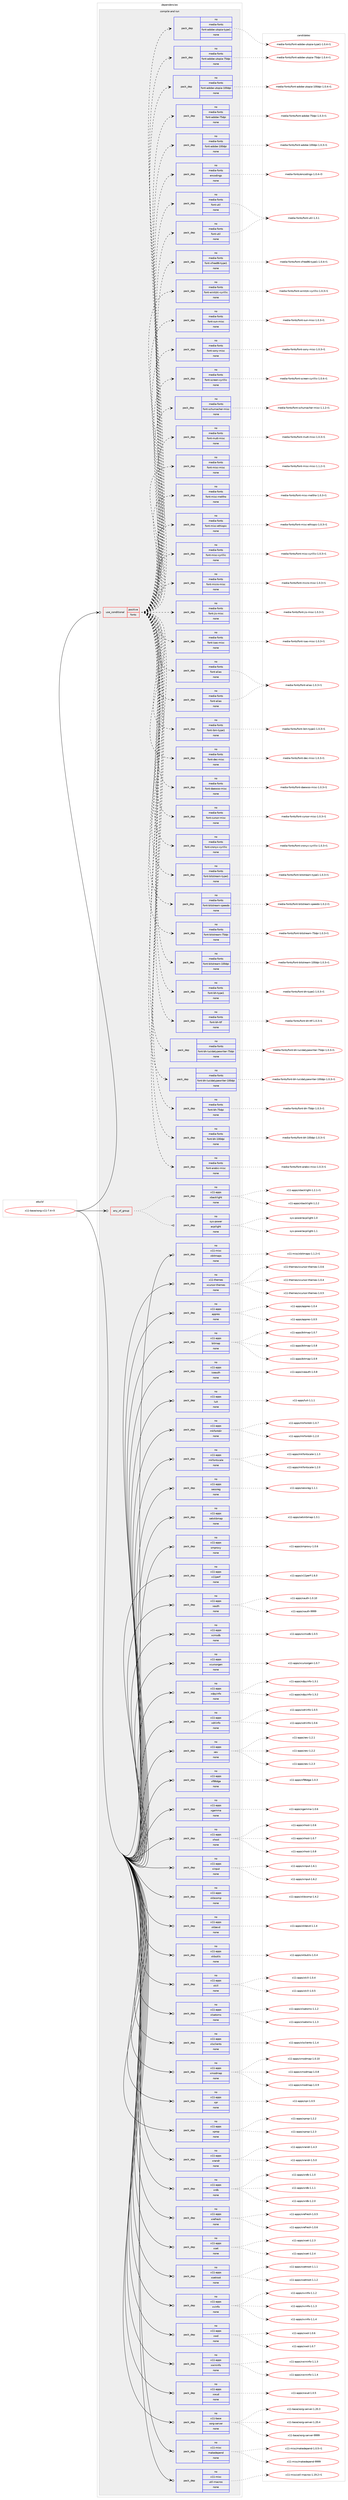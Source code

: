 digraph prolog {

# *************
# Graph options
# *************

newrank=true;
concentrate=true;
compound=true;
graph [rankdir=LR,fontname=Helvetica,fontsize=10,ranksep=1.5];#, ranksep=2.5, nodesep=0.2];
edge  [arrowhead=vee];
node  [fontname=Helvetica,fontsize=10];

# **********
# The ebuild
# **********

subgraph cluster_leftcol {
color=gray;
rank=same;
label=<<i>ebuild</i>>;
id [label="x11-base/xorg-x11-7.4-r3", color=red, width=4, href="../x11-base/xorg-x11-7.4-r3.svg"];
}

# ****************
# The dependencies
# ****************

subgraph cluster_midcol {
color=gray;
label=<<i>dependencies</i>>;
subgraph cluster_compile {
fillcolor="#eeeeee";
style=filled;
label=<<i>compile</i>>;
}
subgraph cluster_compileandrun {
fillcolor="#eeeeee";
style=filled;
label=<<i>compile and run</i>>;
subgraph any28449 {
dependency1756367 [label=<<TABLE BORDER="0" CELLBORDER="1" CELLSPACING="0" CELLPADDING="4"><TR><TD CELLPADDING="10">any_of_group</TD></TR></TABLE>>, shape=none, color=red];subgraph pack1261339 {
dependency1756368 [label=<<TABLE BORDER="0" CELLBORDER="1" CELLSPACING="0" CELLPADDING="4" WIDTH="220"><TR><TD ROWSPAN="6" CELLPADDING="30">pack_dep</TD></TR><TR><TD WIDTH="110">no</TD></TR><TR><TD>x11-apps</TD></TR><TR><TD>xbacklight</TD></TR><TR><TD>none</TD></TR><TR><TD></TD></TR></TABLE>>, shape=none, color=blue];
}
dependency1756367:e -> dependency1756368:w [weight=20,style="dotted",arrowhead="oinv"];
subgraph pack1261340 {
dependency1756369 [label=<<TABLE BORDER="0" CELLBORDER="1" CELLSPACING="0" CELLPADDING="4" WIDTH="220"><TR><TD ROWSPAN="6" CELLPADDING="30">pack_dep</TD></TR><TR><TD WIDTH="110">no</TD></TR><TR><TD>sys-power</TD></TR><TR><TD>acpilight</TD></TR><TR><TD>none</TD></TR><TR><TD></TD></TR></TABLE>>, shape=none, color=blue];
}
dependency1756367:e -> dependency1756369:w [weight=20,style="dotted",arrowhead="oinv"];
}
id:e -> dependency1756367:w [weight=20,style="solid",arrowhead="odotvee"];
subgraph cond465576 {
dependency1756370 [label=<<TABLE BORDER="0" CELLBORDER="1" CELLSPACING="0" CELLPADDING="4"><TR><TD ROWSPAN="3" CELLPADDING="10">use_conditional</TD></TR><TR><TD>positive</TD></TR><TR><TD>fonts</TD></TR></TABLE>>, shape=none, color=red];
subgraph pack1261341 {
dependency1756371 [label=<<TABLE BORDER="0" CELLBORDER="1" CELLSPACING="0" CELLPADDING="4" WIDTH="220"><TR><TD ROWSPAN="6" CELLPADDING="30">pack_dep</TD></TR><TR><TD WIDTH="110">no</TD></TR><TR><TD>media-fonts</TD></TR><TR><TD>font-adobe-100dpi</TD></TR><TR><TD>none</TD></TR><TR><TD></TD></TR></TABLE>>, shape=none, color=blue];
}
dependency1756370:e -> dependency1756371:w [weight=20,style="dashed",arrowhead="vee"];
subgraph pack1261342 {
dependency1756372 [label=<<TABLE BORDER="0" CELLBORDER="1" CELLSPACING="0" CELLPADDING="4" WIDTH="220"><TR><TD ROWSPAN="6" CELLPADDING="30">pack_dep</TD></TR><TR><TD WIDTH="110">no</TD></TR><TR><TD>media-fonts</TD></TR><TR><TD>font-adobe-75dpi</TD></TR><TR><TD>none</TD></TR><TR><TD></TD></TR></TABLE>>, shape=none, color=blue];
}
dependency1756370:e -> dependency1756372:w [weight=20,style="dashed",arrowhead="vee"];
subgraph pack1261343 {
dependency1756373 [label=<<TABLE BORDER="0" CELLBORDER="1" CELLSPACING="0" CELLPADDING="4" WIDTH="220"><TR><TD ROWSPAN="6" CELLPADDING="30">pack_dep</TD></TR><TR><TD WIDTH="110">no</TD></TR><TR><TD>media-fonts</TD></TR><TR><TD>font-adobe-utopia-100dpi</TD></TR><TR><TD>none</TD></TR><TR><TD></TD></TR></TABLE>>, shape=none, color=blue];
}
dependency1756370:e -> dependency1756373:w [weight=20,style="dashed",arrowhead="vee"];
subgraph pack1261344 {
dependency1756374 [label=<<TABLE BORDER="0" CELLBORDER="1" CELLSPACING="0" CELLPADDING="4" WIDTH="220"><TR><TD ROWSPAN="6" CELLPADDING="30">pack_dep</TD></TR><TR><TD WIDTH="110">no</TD></TR><TR><TD>media-fonts</TD></TR><TR><TD>font-adobe-utopia-75dpi</TD></TR><TR><TD>none</TD></TR><TR><TD></TD></TR></TABLE>>, shape=none, color=blue];
}
dependency1756370:e -> dependency1756374:w [weight=20,style="dashed",arrowhead="vee"];
subgraph pack1261345 {
dependency1756375 [label=<<TABLE BORDER="0" CELLBORDER="1" CELLSPACING="0" CELLPADDING="4" WIDTH="220"><TR><TD ROWSPAN="6" CELLPADDING="30">pack_dep</TD></TR><TR><TD WIDTH="110">no</TD></TR><TR><TD>media-fonts</TD></TR><TR><TD>font-adobe-utopia-type1</TD></TR><TR><TD>none</TD></TR><TR><TD></TD></TR></TABLE>>, shape=none, color=blue];
}
dependency1756370:e -> dependency1756375:w [weight=20,style="dashed",arrowhead="vee"];
subgraph pack1261346 {
dependency1756376 [label=<<TABLE BORDER="0" CELLBORDER="1" CELLSPACING="0" CELLPADDING="4" WIDTH="220"><TR><TD ROWSPAN="6" CELLPADDING="30">pack_dep</TD></TR><TR><TD WIDTH="110">no</TD></TR><TR><TD>media-fonts</TD></TR><TR><TD>font-alias</TD></TR><TR><TD>none</TD></TR><TR><TD></TD></TR></TABLE>>, shape=none, color=blue];
}
dependency1756370:e -> dependency1756376:w [weight=20,style="dashed",arrowhead="vee"];
subgraph pack1261347 {
dependency1756377 [label=<<TABLE BORDER="0" CELLBORDER="1" CELLSPACING="0" CELLPADDING="4" WIDTH="220"><TR><TD ROWSPAN="6" CELLPADDING="30">pack_dep</TD></TR><TR><TD WIDTH="110">no</TD></TR><TR><TD>media-fonts</TD></TR><TR><TD>font-arabic-misc</TD></TR><TR><TD>none</TD></TR><TR><TD></TD></TR></TABLE>>, shape=none, color=blue];
}
dependency1756370:e -> dependency1756377:w [weight=20,style="dashed",arrowhead="vee"];
subgraph pack1261348 {
dependency1756378 [label=<<TABLE BORDER="0" CELLBORDER="1" CELLSPACING="0" CELLPADDING="4" WIDTH="220"><TR><TD ROWSPAN="6" CELLPADDING="30">pack_dep</TD></TR><TR><TD WIDTH="110">no</TD></TR><TR><TD>media-fonts</TD></TR><TR><TD>font-bh-100dpi</TD></TR><TR><TD>none</TD></TR><TR><TD></TD></TR></TABLE>>, shape=none, color=blue];
}
dependency1756370:e -> dependency1756378:w [weight=20,style="dashed",arrowhead="vee"];
subgraph pack1261349 {
dependency1756379 [label=<<TABLE BORDER="0" CELLBORDER="1" CELLSPACING="0" CELLPADDING="4" WIDTH="220"><TR><TD ROWSPAN="6" CELLPADDING="30">pack_dep</TD></TR><TR><TD WIDTH="110">no</TD></TR><TR><TD>media-fonts</TD></TR><TR><TD>font-bh-75dpi</TD></TR><TR><TD>none</TD></TR><TR><TD></TD></TR></TABLE>>, shape=none, color=blue];
}
dependency1756370:e -> dependency1756379:w [weight=20,style="dashed",arrowhead="vee"];
subgraph pack1261350 {
dependency1756380 [label=<<TABLE BORDER="0" CELLBORDER="1" CELLSPACING="0" CELLPADDING="4" WIDTH="220"><TR><TD ROWSPAN="6" CELLPADDING="30">pack_dep</TD></TR><TR><TD WIDTH="110">no</TD></TR><TR><TD>media-fonts</TD></TR><TR><TD>font-bh-lucidatypewriter-100dpi</TD></TR><TR><TD>none</TD></TR><TR><TD></TD></TR></TABLE>>, shape=none, color=blue];
}
dependency1756370:e -> dependency1756380:w [weight=20,style="dashed",arrowhead="vee"];
subgraph pack1261351 {
dependency1756381 [label=<<TABLE BORDER="0" CELLBORDER="1" CELLSPACING="0" CELLPADDING="4" WIDTH="220"><TR><TD ROWSPAN="6" CELLPADDING="30">pack_dep</TD></TR><TR><TD WIDTH="110">no</TD></TR><TR><TD>media-fonts</TD></TR><TR><TD>font-bh-lucidatypewriter-75dpi</TD></TR><TR><TD>none</TD></TR><TR><TD></TD></TR></TABLE>>, shape=none, color=blue];
}
dependency1756370:e -> dependency1756381:w [weight=20,style="dashed",arrowhead="vee"];
subgraph pack1261352 {
dependency1756382 [label=<<TABLE BORDER="0" CELLBORDER="1" CELLSPACING="0" CELLPADDING="4" WIDTH="220"><TR><TD ROWSPAN="6" CELLPADDING="30">pack_dep</TD></TR><TR><TD WIDTH="110">no</TD></TR><TR><TD>media-fonts</TD></TR><TR><TD>font-bh-ttf</TD></TR><TR><TD>none</TD></TR><TR><TD></TD></TR></TABLE>>, shape=none, color=blue];
}
dependency1756370:e -> dependency1756382:w [weight=20,style="dashed",arrowhead="vee"];
subgraph pack1261353 {
dependency1756383 [label=<<TABLE BORDER="0" CELLBORDER="1" CELLSPACING="0" CELLPADDING="4" WIDTH="220"><TR><TD ROWSPAN="6" CELLPADDING="30">pack_dep</TD></TR><TR><TD WIDTH="110">no</TD></TR><TR><TD>media-fonts</TD></TR><TR><TD>font-bh-type1</TD></TR><TR><TD>none</TD></TR><TR><TD></TD></TR></TABLE>>, shape=none, color=blue];
}
dependency1756370:e -> dependency1756383:w [weight=20,style="dashed",arrowhead="vee"];
subgraph pack1261354 {
dependency1756384 [label=<<TABLE BORDER="0" CELLBORDER="1" CELLSPACING="0" CELLPADDING="4" WIDTH="220"><TR><TD ROWSPAN="6" CELLPADDING="30">pack_dep</TD></TR><TR><TD WIDTH="110">no</TD></TR><TR><TD>media-fonts</TD></TR><TR><TD>font-bitstream-100dpi</TD></TR><TR><TD>none</TD></TR><TR><TD></TD></TR></TABLE>>, shape=none, color=blue];
}
dependency1756370:e -> dependency1756384:w [weight=20,style="dashed",arrowhead="vee"];
subgraph pack1261355 {
dependency1756385 [label=<<TABLE BORDER="0" CELLBORDER="1" CELLSPACING="0" CELLPADDING="4" WIDTH="220"><TR><TD ROWSPAN="6" CELLPADDING="30">pack_dep</TD></TR><TR><TD WIDTH="110">no</TD></TR><TR><TD>media-fonts</TD></TR><TR><TD>font-bitstream-75dpi</TD></TR><TR><TD>none</TD></TR><TR><TD></TD></TR></TABLE>>, shape=none, color=blue];
}
dependency1756370:e -> dependency1756385:w [weight=20,style="dashed",arrowhead="vee"];
subgraph pack1261356 {
dependency1756386 [label=<<TABLE BORDER="0" CELLBORDER="1" CELLSPACING="0" CELLPADDING="4" WIDTH="220"><TR><TD ROWSPAN="6" CELLPADDING="30">pack_dep</TD></TR><TR><TD WIDTH="110">no</TD></TR><TR><TD>media-fonts</TD></TR><TR><TD>font-bitstream-speedo</TD></TR><TR><TD>none</TD></TR><TR><TD></TD></TR></TABLE>>, shape=none, color=blue];
}
dependency1756370:e -> dependency1756386:w [weight=20,style="dashed",arrowhead="vee"];
subgraph pack1261357 {
dependency1756387 [label=<<TABLE BORDER="0" CELLBORDER="1" CELLSPACING="0" CELLPADDING="4" WIDTH="220"><TR><TD ROWSPAN="6" CELLPADDING="30">pack_dep</TD></TR><TR><TD WIDTH="110">no</TD></TR><TR><TD>media-fonts</TD></TR><TR><TD>font-bitstream-type1</TD></TR><TR><TD>none</TD></TR><TR><TD></TD></TR></TABLE>>, shape=none, color=blue];
}
dependency1756370:e -> dependency1756387:w [weight=20,style="dashed",arrowhead="vee"];
subgraph pack1261358 {
dependency1756388 [label=<<TABLE BORDER="0" CELLBORDER="1" CELLSPACING="0" CELLPADDING="4" WIDTH="220"><TR><TD ROWSPAN="6" CELLPADDING="30">pack_dep</TD></TR><TR><TD WIDTH="110">no</TD></TR><TR><TD>media-fonts</TD></TR><TR><TD>font-cronyx-cyrillic</TD></TR><TR><TD>none</TD></TR><TR><TD></TD></TR></TABLE>>, shape=none, color=blue];
}
dependency1756370:e -> dependency1756388:w [weight=20,style="dashed",arrowhead="vee"];
subgraph pack1261359 {
dependency1756389 [label=<<TABLE BORDER="0" CELLBORDER="1" CELLSPACING="0" CELLPADDING="4" WIDTH="220"><TR><TD ROWSPAN="6" CELLPADDING="30">pack_dep</TD></TR><TR><TD WIDTH="110">no</TD></TR><TR><TD>media-fonts</TD></TR><TR><TD>font-cursor-misc</TD></TR><TR><TD>none</TD></TR><TR><TD></TD></TR></TABLE>>, shape=none, color=blue];
}
dependency1756370:e -> dependency1756389:w [weight=20,style="dashed",arrowhead="vee"];
subgraph pack1261360 {
dependency1756390 [label=<<TABLE BORDER="0" CELLBORDER="1" CELLSPACING="0" CELLPADDING="4" WIDTH="220"><TR><TD ROWSPAN="6" CELLPADDING="30">pack_dep</TD></TR><TR><TD WIDTH="110">no</TD></TR><TR><TD>media-fonts</TD></TR><TR><TD>font-daewoo-misc</TD></TR><TR><TD>none</TD></TR><TR><TD></TD></TR></TABLE>>, shape=none, color=blue];
}
dependency1756370:e -> dependency1756390:w [weight=20,style="dashed",arrowhead="vee"];
subgraph pack1261361 {
dependency1756391 [label=<<TABLE BORDER="0" CELLBORDER="1" CELLSPACING="0" CELLPADDING="4" WIDTH="220"><TR><TD ROWSPAN="6" CELLPADDING="30">pack_dep</TD></TR><TR><TD WIDTH="110">no</TD></TR><TR><TD>media-fonts</TD></TR><TR><TD>font-dec-misc</TD></TR><TR><TD>none</TD></TR><TR><TD></TD></TR></TABLE>>, shape=none, color=blue];
}
dependency1756370:e -> dependency1756391:w [weight=20,style="dashed",arrowhead="vee"];
subgraph pack1261362 {
dependency1756392 [label=<<TABLE BORDER="0" CELLBORDER="1" CELLSPACING="0" CELLPADDING="4" WIDTH="220"><TR><TD ROWSPAN="6" CELLPADDING="30">pack_dep</TD></TR><TR><TD WIDTH="110">no</TD></TR><TR><TD>media-fonts</TD></TR><TR><TD>font-ibm-type1</TD></TR><TR><TD>none</TD></TR><TR><TD></TD></TR></TABLE>>, shape=none, color=blue];
}
dependency1756370:e -> dependency1756392:w [weight=20,style="dashed",arrowhead="vee"];
subgraph pack1261363 {
dependency1756393 [label=<<TABLE BORDER="0" CELLBORDER="1" CELLSPACING="0" CELLPADDING="4" WIDTH="220"><TR><TD ROWSPAN="6" CELLPADDING="30">pack_dep</TD></TR><TR><TD WIDTH="110">no</TD></TR><TR><TD>media-fonts</TD></TR><TR><TD>font-isas-misc</TD></TR><TR><TD>none</TD></TR><TR><TD></TD></TR></TABLE>>, shape=none, color=blue];
}
dependency1756370:e -> dependency1756393:w [weight=20,style="dashed",arrowhead="vee"];
subgraph pack1261364 {
dependency1756394 [label=<<TABLE BORDER="0" CELLBORDER="1" CELLSPACING="0" CELLPADDING="4" WIDTH="220"><TR><TD ROWSPAN="6" CELLPADDING="30">pack_dep</TD></TR><TR><TD WIDTH="110">no</TD></TR><TR><TD>media-fonts</TD></TR><TR><TD>font-jis-misc</TD></TR><TR><TD>none</TD></TR><TR><TD></TD></TR></TABLE>>, shape=none, color=blue];
}
dependency1756370:e -> dependency1756394:w [weight=20,style="dashed",arrowhead="vee"];
subgraph pack1261365 {
dependency1756395 [label=<<TABLE BORDER="0" CELLBORDER="1" CELLSPACING="0" CELLPADDING="4" WIDTH="220"><TR><TD ROWSPAN="6" CELLPADDING="30">pack_dep</TD></TR><TR><TD WIDTH="110">no</TD></TR><TR><TD>media-fonts</TD></TR><TR><TD>font-micro-misc</TD></TR><TR><TD>none</TD></TR><TR><TD></TD></TR></TABLE>>, shape=none, color=blue];
}
dependency1756370:e -> dependency1756395:w [weight=20,style="dashed",arrowhead="vee"];
subgraph pack1261366 {
dependency1756396 [label=<<TABLE BORDER="0" CELLBORDER="1" CELLSPACING="0" CELLPADDING="4" WIDTH="220"><TR><TD ROWSPAN="6" CELLPADDING="30">pack_dep</TD></TR><TR><TD WIDTH="110">no</TD></TR><TR><TD>media-fonts</TD></TR><TR><TD>font-misc-cyrillic</TD></TR><TR><TD>none</TD></TR><TR><TD></TD></TR></TABLE>>, shape=none, color=blue];
}
dependency1756370:e -> dependency1756396:w [weight=20,style="dashed",arrowhead="vee"];
subgraph pack1261367 {
dependency1756397 [label=<<TABLE BORDER="0" CELLBORDER="1" CELLSPACING="0" CELLPADDING="4" WIDTH="220"><TR><TD ROWSPAN="6" CELLPADDING="30">pack_dep</TD></TR><TR><TD WIDTH="110">no</TD></TR><TR><TD>media-fonts</TD></TR><TR><TD>font-misc-ethiopic</TD></TR><TR><TD>none</TD></TR><TR><TD></TD></TR></TABLE>>, shape=none, color=blue];
}
dependency1756370:e -> dependency1756397:w [weight=20,style="dashed",arrowhead="vee"];
subgraph pack1261368 {
dependency1756398 [label=<<TABLE BORDER="0" CELLBORDER="1" CELLSPACING="0" CELLPADDING="4" WIDTH="220"><TR><TD ROWSPAN="6" CELLPADDING="30">pack_dep</TD></TR><TR><TD WIDTH="110">no</TD></TR><TR><TD>media-fonts</TD></TR><TR><TD>font-misc-meltho</TD></TR><TR><TD>none</TD></TR><TR><TD></TD></TR></TABLE>>, shape=none, color=blue];
}
dependency1756370:e -> dependency1756398:w [weight=20,style="dashed",arrowhead="vee"];
subgraph pack1261369 {
dependency1756399 [label=<<TABLE BORDER="0" CELLBORDER="1" CELLSPACING="0" CELLPADDING="4" WIDTH="220"><TR><TD ROWSPAN="6" CELLPADDING="30">pack_dep</TD></TR><TR><TD WIDTH="110">no</TD></TR><TR><TD>media-fonts</TD></TR><TR><TD>font-misc-misc</TD></TR><TR><TD>none</TD></TR><TR><TD></TD></TR></TABLE>>, shape=none, color=blue];
}
dependency1756370:e -> dependency1756399:w [weight=20,style="dashed",arrowhead="vee"];
subgraph pack1261370 {
dependency1756400 [label=<<TABLE BORDER="0" CELLBORDER="1" CELLSPACING="0" CELLPADDING="4" WIDTH="220"><TR><TD ROWSPAN="6" CELLPADDING="30">pack_dep</TD></TR><TR><TD WIDTH="110">no</TD></TR><TR><TD>media-fonts</TD></TR><TR><TD>font-mutt-misc</TD></TR><TR><TD>none</TD></TR><TR><TD></TD></TR></TABLE>>, shape=none, color=blue];
}
dependency1756370:e -> dependency1756400:w [weight=20,style="dashed",arrowhead="vee"];
subgraph pack1261371 {
dependency1756401 [label=<<TABLE BORDER="0" CELLBORDER="1" CELLSPACING="0" CELLPADDING="4" WIDTH="220"><TR><TD ROWSPAN="6" CELLPADDING="30">pack_dep</TD></TR><TR><TD WIDTH="110">no</TD></TR><TR><TD>media-fonts</TD></TR><TR><TD>font-schumacher-misc</TD></TR><TR><TD>none</TD></TR><TR><TD></TD></TR></TABLE>>, shape=none, color=blue];
}
dependency1756370:e -> dependency1756401:w [weight=20,style="dashed",arrowhead="vee"];
subgraph pack1261372 {
dependency1756402 [label=<<TABLE BORDER="0" CELLBORDER="1" CELLSPACING="0" CELLPADDING="4" WIDTH="220"><TR><TD ROWSPAN="6" CELLPADDING="30">pack_dep</TD></TR><TR><TD WIDTH="110">no</TD></TR><TR><TD>media-fonts</TD></TR><TR><TD>font-screen-cyrillic</TD></TR><TR><TD>none</TD></TR><TR><TD></TD></TR></TABLE>>, shape=none, color=blue];
}
dependency1756370:e -> dependency1756402:w [weight=20,style="dashed",arrowhead="vee"];
subgraph pack1261373 {
dependency1756403 [label=<<TABLE BORDER="0" CELLBORDER="1" CELLSPACING="0" CELLPADDING="4" WIDTH="220"><TR><TD ROWSPAN="6" CELLPADDING="30">pack_dep</TD></TR><TR><TD WIDTH="110">no</TD></TR><TR><TD>media-fonts</TD></TR><TR><TD>font-sony-misc</TD></TR><TR><TD>none</TD></TR><TR><TD></TD></TR></TABLE>>, shape=none, color=blue];
}
dependency1756370:e -> dependency1756403:w [weight=20,style="dashed",arrowhead="vee"];
subgraph pack1261374 {
dependency1756404 [label=<<TABLE BORDER="0" CELLBORDER="1" CELLSPACING="0" CELLPADDING="4" WIDTH="220"><TR><TD ROWSPAN="6" CELLPADDING="30">pack_dep</TD></TR><TR><TD WIDTH="110">no</TD></TR><TR><TD>media-fonts</TD></TR><TR><TD>font-sun-misc</TD></TR><TR><TD>none</TD></TR><TR><TD></TD></TR></TABLE>>, shape=none, color=blue];
}
dependency1756370:e -> dependency1756404:w [weight=20,style="dashed",arrowhead="vee"];
subgraph pack1261375 {
dependency1756405 [label=<<TABLE BORDER="0" CELLBORDER="1" CELLSPACING="0" CELLPADDING="4" WIDTH="220"><TR><TD ROWSPAN="6" CELLPADDING="30">pack_dep</TD></TR><TR><TD WIDTH="110">no</TD></TR><TR><TD>media-fonts</TD></TR><TR><TD>font-util</TD></TR><TR><TD>none</TD></TR><TR><TD></TD></TR></TABLE>>, shape=none, color=blue];
}
dependency1756370:e -> dependency1756405:w [weight=20,style="dashed",arrowhead="vee"];
subgraph pack1261376 {
dependency1756406 [label=<<TABLE BORDER="0" CELLBORDER="1" CELLSPACING="0" CELLPADDING="4" WIDTH="220"><TR><TD ROWSPAN="6" CELLPADDING="30">pack_dep</TD></TR><TR><TD WIDTH="110">no</TD></TR><TR><TD>media-fonts</TD></TR><TR><TD>font-winitzki-cyrillic</TD></TR><TR><TD>none</TD></TR><TR><TD></TD></TR></TABLE>>, shape=none, color=blue];
}
dependency1756370:e -> dependency1756406:w [weight=20,style="dashed",arrowhead="vee"];
subgraph pack1261377 {
dependency1756407 [label=<<TABLE BORDER="0" CELLBORDER="1" CELLSPACING="0" CELLPADDING="4" WIDTH="220"><TR><TD ROWSPAN="6" CELLPADDING="30">pack_dep</TD></TR><TR><TD WIDTH="110">no</TD></TR><TR><TD>media-fonts</TD></TR><TR><TD>font-xfree86-type1</TD></TR><TR><TD>none</TD></TR><TR><TD></TD></TR></TABLE>>, shape=none, color=blue];
}
dependency1756370:e -> dependency1756407:w [weight=20,style="dashed",arrowhead="vee"];
subgraph pack1261378 {
dependency1756408 [label=<<TABLE BORDER="0" CELLBORDER="1" CELLSPACING="0" CELLPADDING="4" WIDTH="220"><TR><TD ROWSPAN="6" CELLPADDING="30">pack_dep</TD></TR><TR><TD WIDTH="110">no</TD></TR><TR><TD>media-fonts</TD></TR><TR><TD>font-alias</TD></TR><TR><TD>none</TD></TR><TR><TD></TD></TR></TABLE>>, shape=none, color=blue];
}
dependency1756370:e -> dependency1756408:w [weight=20,style="dashed",arrowhead="vee"];
subgraph pack1261379 {
dependency1756409 [label=<<TABLE BORDER="0" CELLBORDER="1" CELLSPACING="0" CELLPADDING="4" WIDTH="220"><TR><TD ROWSPAN="6" CELLPADDING="30">pack_dep</TD></TR><TR><TD WIDTH="110">no</TD></TR><TR><TD>media-fonts</TD></TR><TR><TD>font-util</TD></TR><TR><TD>none</TD></TR><TR><TD></TD></TR></TABLE>>, shape=none, color=blue];
}
dependency1756370:e -> dependency1756409:w [weight=20,style="dashed",arrowhead="vee"];
subgraph pack1261380 {
dependency1756410 [label=<<TABLE BORDER="0" CELLBORDER="1" CELLSPACING="0" CELLPADDING="4" WIDTH="220"><TR><TD ROWSPAN="6" CELLPADDING="30">pack_dep</TD></TR><TR><TD WIDTH="110">no</TD></TR><TR><TD>media-fonts</TD></TR><TR><TD>encodings</TD></TR><TR><TD>none</TD></TR><TR><TD></TD></TR></TABLE>>, shape=none, color=blue];
}
dependency1756370:e -> dependency1756410:w [weight=20,style="dashed",arrowhead="vee"];
}
id:e -> dependency1756370:w [weight=20,style="solid",arrowhead="odotvee"];
subgraph pack1261381 {
dependency1756411 [label=<<TABLE BORDER="0" CELLBORDER="1" CELLSPACING="0" CELLPADDING="4" WIDTH="220"><TR><TD ROWSPAN="6" CELLPADDING="30">pack_dep</TD></TR><TR><TD WIDTH="110">no</TD></TR><TR><TD>x11-apps</TD></TR><TR><TD>appres</TD></TR><TR><TD>none</TD></TR><TR><TD></TD></TR></TABLE>>, shape=none, color=blue];
}
id:e -> dependency1756411:w [weight=20,style="solid",arrowhead="odotvee"];
subgraph pack1261382 {
dependency1756412 [label=<<TABLE BORDER="0" CELLBORDER="1" CELLSPACING="0" CELLPADDING="4" WIDTH="220"><TR><TD ROWSPAN="6" CELLPADDING="30">pack_dep</TD></TR><TR><TD WIDTH="110">no</TD></TR><TR><TD>x11-apps</TD></TR><TR><TD>bitmap</TD></TR><TR><TD>none</TD></TR><TR><TD></TD></TR></TABLE>>, shape=none, color=blue];
}
id:e -> dependency1756412:w [weight=20,style="solid",arrowhead="odotvee"];
subgraph pack1261383 {
dependency1756413 [label=<<TABLE BORDER="0" CELLBORDER="1" CELLSPACING="0" CELLPADDING="4" WIDTH="220"><TR><TD ROWSPAN="6" CELLPADDING="30">pack_dep</TD></TR><TR><TD WIDTH="110">no</TD></TR><TR><TD>x11-apps</TD></TR><TR><TD>iceauth</TD></TR><TR><TD>none</TD></TR><TR><TD></TD></TR></TABLE>>, shape=none, color=blue];
}
id:e -> dependency1756413:w [weight=20,style="solid",arrowhead="odotvee"];
subgraph pack1261384 {
dependency1756414 [label=<<TABLE BORDER="0" CELLBORDER="1" CELLSPACING="0" CELLPADDING="4" WIDTH="220"><TR><TD ROWSPAN="6" CELLPADDING="30">pack_dep</TD></TR><TR><TD WIDTH="110">no</TD></TR><TR><TD>x11-apps</TD></TR><TR><TD>luit</TD></TR><TR><TD>none</TD></TR><TR><TD></TD></TR></TABLE>>, shape=none, color=blue];
}
id:e -> dependency1756414:w [weight=20,style="solid",arrowhead="odotvee"];
subgraph pack1261385 {
dependency1756415 [label=<<TABLE BORDER="0" CELLBORDER="1" CELLSPACING="0" CELLPADDING="4" WIDTH="220"><TR><TD ROWSPAN="6" CELLPADDING="30">pack_dep</TD></TR><TR><TD WIDTH="110">no</TD></TR><TR><TD>x11-apps</TD></TR><TR><TD>mkfontdir</TD></TR><TR><TD>none</TD></TR><TR><TD></TD></TR></TABLE>>, shape=none, color=blue];
}
id:e -> dependency1756415:w [weight=20,style="solid",arrowhead="odotvee"];
subgraph pack1261386 {
dependency1756416 [label=<<TABLE BORDER="0" CELLBORDER="1" CELLSPACING="0" CELLPADDING="4" WIDTH="220"><TR><TD ROWSPAN="6" CELLPADDING="30">pack_dep</TD></TR><TR><TD WIDTH="110">no</TD></TR><TR><TD>x11-apps</TD></TR><TR><TD>mkfontscale</TD></TR><TR><TD>none</TD></TR><TR><TD></TD></TR></TABLE>>, shape=none, color=blue];
}
id:e -> dependency1756416:w [weight=20,style="solid",arrowhead="odotvee"];
subgraph pack1261387 {
dependency1756417 [label=<<TABLE BORDER="0" CELLBORDER="1" CELLSPACING="0" CELLPADDING="4" WIDTH="220"><TR><TD ROWSPAN="6" CELLPADDING="30">pack_dep</TD></TR><TR><TD WIDTH="110">no</TD></TR><TR><TD>x11-apps</TD></TR><TR><TD>sessreg</TD></TR><TR><TD>none</TD></TR><TR><TD></TD></TR></TABLE>>, shape=none, color=blue];
}
id:e -> dependency1756417:w [weight=20,style="solid",arrowhead="odotvee"];
subgraph pack1261388 {
dependency1756418 [label=<<TABLE BORDER="0" CELLBORDER="1" CELLSPACING="0" CELLPADDING="4" WIDTH="220"><TR><TD ROWSPAN="6" CELLPADDING="30">pack_dep</TD></TR><TR><TD WIDTH="110">no</TD></TR><TR><TD>x11-apps</TD></TR><TR><TD>setxkbmap</TD></TR><TR><TD>none</TD></TR><TR><TD></TD></TR></TABLE>>, shape=none, color=blue];
}
id:e -> dependency1756418:w [weight=20,style="solid",arrowhead="odotvee"];
subgraph pack1261389 {
dependency1756419 [label=<<TABLE BORDER="0" CELLBORDER="1" CELLSPACING="0" CELLPADDING="4" WIDTH="220"><TR><TD ROWSPAN="6" CELLPADDING="30">pack_dep</TD></TR><TR><TD WIDTH="110">no</TD></TR><TR><TD>x11-apps</TD></TR><TR><TD>smproxy</TD></TR><TR><TD>none</TD></TR><TR><TD></TD></TR></TABLE>>, shape=none, color=blue];
}
id:e -> dependency1756419:w [weight=20,style="solid",arrowhead="odotvee"];
subgraph pack1261390 {
dependency1756420 [label=<<TABLE BORDER="0" CELLBORDER="1" CELLSPACING="0" CELLPADDING="4" WIDTH="220"><TR><TD ROWSPAN="6" CELLPADDING="30">pack_dep</TD></TR><TR><TD WIDTH="110">no</TD></TR><TR><TD>x11-apps</TD></TR><TR><TD>x11perf</TD></TR><TR><TD>none</TD></TR><TR><TD></TD></TR></TABLE>>, shape=none, color=blue];
}
id:e -> dependency1756420:w [weight=20,style="solid",arrowhead="odotvee"];
subgraph pack1261391 {
dependency1756421 [label=<<TABLE BORDER="0" CELLBORDER="1" CELLSPACING="0" CELLPADDING="4" WIDTH="220"><TR><TD ROWSPAN="6" CELLPADDING="30">pack_dep</TD></TR><TR><TD WIDTH="110">no</TD></TR><TR><TD>x11-apps</TD></TR><TR><TD>xauth</TD></TR><TR><TD>none</TD></TR><TR><TD></TD></TR></TABLE>>, shape=none, color=blue];
}
id:e -> dependency1756421:w [weight=20,style="solid",arrowhead="odotvee"];
subgraph pack1261392 {
dependency1756422 [label=<<TABLE BORDER="0" CELLBORDER="1" CELLSPACING="0" CELLPADDING="4" WIDTH="220"><TR><TD ROWSPAN="6" CELLPADDING="30">pack_dep</TD></TR><TR><TD WIDTH="110">no</TD></TR><TR><TD>x11-apps</TD></TR><TR><TD>xcmsdb</TD></TR><TR><TD>none</TD></TR><TR><TD></TD></TR></TABLE>>, shape=none, color=blue];
}
id:e -> dependency1756422:w [weight=20,style="solid",arrowhead="odotvee"];
subgraph pack1261393 {
dependency1756423 [label=<<TABLE BORDER="0" CELLBORDER="1" CELLSPACING="0" CELLPADDING="4" WIDTH="220"><TR><TD ROWSPAN="6" CELLPADDING="30">pack_dep</TD></TR><TR><TD WIDTH="110">no</TD></TR><TR><TD>x11-apps</TD></TR><TR><TD>xcursorgen</TD></TR><TR><TD>none</TD></TR><TR><TD></TD></TR></TABLE>>, shape=none, color=blue];
}
id:e -> dependency1756423:w [weight=20,style="solid",arrowhead="odotvee"];
subgraph pack1261394 {
dependency1756424 [label=<<TABLE BORDER="0" CELLBORDER="1" CELLSPACING="0" CELLPADDING="4" WIDTH="220"><TR><TD ROWSPAN="6" CELLPADDING="30">pack_dep</TD></TR><TR><TD WIDTH="110">no</TD></TR><TR><TD>x11-apps</TD></TR><TR><TD>xdpyinfo</TD></TR><TR><TD>none</TD></TR><TR><TD></TD></TR></TABLE>>, shape=none, color=blue];
}
id:e -> dependency1756424:w [weight=20,style="solid",arrowhead="odotvee"];
subgraph pack1261395 {
dependency1756425 [label=<<TABLE BORDER="0" CELLBORDER="1" CELLSPACING="0" CELLPADDING="4" WIDTH="220"><TR><TD ROWSPAN="6" CELLPADDING="30">pack_dep</TD></TR><TR><TD WIDTH="110">no</TD></TR><TR><TD>x11-apps</TD></TR><TR><TD>xdriinfo</TD></TR><TR><TD>none</TD></TR><TR><TD></TD></TR></TABLE>>, shape=none, color=blue];
}
id:e -> dependency1756425:w [weight=20,style="solid",arrowhead="odotvee"];
subgraph pack1261396 {
dependency1756426 [label=<<TABLE BORDER="0" CELLBORDER="1" CELLSPACING="0" CELLPADDING="4" WIDTH="220"><TR><TD ROWSPAN="6" CELLPADDING="30">pack_dep</TD></TR><TR><TD WIDTH="110">no</TD></TR><TR><TD>x11-apps</TD></TR><TR><TD>xev</TD></TR><TR><TD>none</TD></TR><TR><TD></TD></TR></TABLE>>, shape=none, color=blue];
}
id:e -> dependency1756426:w [weight=20,style="solid",arrowhead="odotvee"];
subgraph pack1261397 {
dependency1756427 [label=<<TABLE BORDER="0" CELLBORDER="1" CELLSPACING="0" CELLPADDING="4" WIDTH="220"><TR><TD ROWSPAN="6" CELLPADDING="30">pack_dep</TD></TR><TR><TD WIDTH="110">no</TD></TR><TR><TD>x11-apps</TD></TR><TR><TD>xf86dga</TD></TR><TR><TD>none</TD></TR><TR><TD></TD></TR></TABLE>>, shape=none, color=blue];
}
id:e -> dependency1756427:w [weight=20,style="solid",arrowhead="odotvee"];
subgraph pack1261398 {
dependency1756428 [label=<<TABLE BORDER="0" CELLBORDER="1" CELLSPACING="0" CELLPADDING="4" WIDTH="220"><TR><TD ROWSPAN="6" CELLPADDING="30">pack_dep</TD></TR><TR><TD WIDTH="110">no</TD></TR><TR><TD>x11-apps</TD></TR><TR><TD>xgamma</TD></TR><TR><TD>none</TD></TR><TR><TD></TD></TR></TABLE>>, shape=none, color=blue];
}
id:e -> dependency1756428:w [weight=20,style="solid",arrowhead="odotvee"];
subgraph pack1261399 {
dependency1756429 [label=<<TABLE BORDER="0" CELLBORDER="1" CELLSPACING="0" CELLPADDING="4" WIDTH="220"><TR><TD ROWSPAN="6" CELLPADDING="30">pack_dep</TD></TR><TR><TD WIDTH="110">no</TD></TR><TR><TD>x11-apps</TD></TR><TR><TD>xhost</TD></TR><TR><TD>none</TD></TR><TR><TD></TD></TR></TABLE>>, shape=none, color=blue];
}
id:e -> dependency1756429:w [weight=20,style="solid",arrowhead="odotvee"];
subgraph pack1261400 {
dependency1756430 [label=<<TABLE BORDER="0" CELLBORDER="1" CELLSPACING="0" CELLPADDING="4" WIDTH="220"><TR><TD ROWSPAN="6" CELLPADDING="30">pack_dep</TD></TR><TR><TD WIDTH="110">no</TD></TR><TR><TD>x11-apps</TD></TR><TR><TD>xinput</TD></TR><TR><TD>none</TD></TR><TR><TD></TD></TR></TABLE>>, shape=none, color=blue];
}
id:e -> dependency1756430:w [weight=20,style="solid",arrowhead="odotvee"];
subgraph pack1261401 {
dependency1756431 [label=<<TABLE BORDER="0" CELLBORDER="1" CELLSPACING="0" CELLPADDING="4" WIDTH="220"><TR><TD ROWSPAN="6" CELLPADDING="30">pack_dep</TD></TR><TR><TD WIDTH="110">no</TD></TR><TR><TD>x11-apps</TD></TR><TR><TD>xkbcomp</TD></TR><TR><TD>none</TD></TR><TR><TD></TD></TR></TABLE>>, shape=none, color=blue];
}
id:e -> dependency1756431:w [weight=20,style="solid",arrowhead="odotvee"];
subgraph pack1261402 {
dependency1756432 [label=<<TABLE BORDER="0" CELLBORDER="1" CELLSPACING="0" CELLPADDING="4" WIDTH="220"><TR><TD ROWSPAN="6" CELLPADDING="30">pack_dep</TD></TR><TR><TD WIDTH="110">no</TD></TR><TR><TD>x11-apps</TD></TR><TR><TD>xkbevd</TD></TR><TR><TD>none</TD></TR><TR><TD></TD></TR></TABLE>>, shape=none, color=blue];
}
id:e -> dependency1756432:w [weight=20,style="solid",arrowhead="odotvee"];
subgraph pack1261403 {
dependency1756433 [label=<<TABLE BORDER="0" CELLBORDER="1" CELLSPACING="0" CELLPADDING="4" WIDTH="220"><TR><TD ROWSPAN="6" CELLPADDING="30">pack_dep</TD></TR><TR><TD WIDTH="110">no</TD></TR><TR><TD>x11-apps</TD></TR><TR><TD>xkbutils</TD></TR><TR><TD>none</TD></TR><TR><TD></TD></TR></TABLE>>, shape=none, color=blue];
}
id:e -> dependency1756433:w [weight=20,style="solid",arrowhead="odotvee"];
subgraph pack1261404 {
dependency1756434 [label=<<TABLE BORDER="0" CELLBORDER="1" CELLSPACING="0" CELLPADDING="4" WIDTH="220"><TR><TD ROWSPAN="6" CELLPADDING="30">pack_dep</TD></TR><TR><TD WIDTH="110">no</TD></TR><TR><TD>x11-apps</TD></TR><TR><TD>xkill</TD></TR><TR><TD>none</TD></TR><TR><TD></TD></TR></TABLE>>, shape=none, color=blue];
}
id:e -> dependency1756434:w [weight=20,style="solid",arrowhead="odotvee"];
subgraph pack1261405 {
dependency1756435 [label=<<TABLE BORDER="0" CELLBORDER="1" CELLSPACING="0" CELLPADDING="4" WIDTH="220"><TR><TD ROWSPAN="6" CELLPADDING="30">pack_dep</TD></TR><TR><TD WIDTH="110">no</TD></TR><TR><TD>x11-apps</TD></TR><TR><TD>xlsatoms</TD></TR><TR><TD>none</TD></TR><TR><TD></TD></TR></TABLE>>, shape=none, color=blue];
}
id:e -> dependency1756435:w [weight=20,style="solid",arrowhead="odotvee"];
subgraph pack1261406 {
dependency1756436 [label=<<TABLE BORDER="0" CELLBORDER="1" CELLSPACING="0" CELLPADDING="4" WIDTH="220"><TR><TD ROWSPAN="6" CELLPADDING="30">pack_dep</TD></TR><TR><TD WIDTH="110">no</TD></TR><TR><TD>x11-apps</TD></TR><TR><TD>xlsclients</TD></TR><TR><TD>none</TD></TR><TR><TD></TD></TR></TABLE>>, shape=none, color=blue];
}
id:e -> dependency1756436:w [weight=20,style="solid",arrowhead="odotvee"];
subgraph pack1261407 {
dependency1756437 [label=<<TABLE BORDER="0" CELLBORDER="1" CELLSPACING="0" CELLPADDING="4" WIDTH="220"><TR><TD ROWSPAN="6" CELLPADDING="30">pack_dep</TD></TR><TR><TD WIDTH="110">no</TD></TR><TR><TD>x11-apps</TD></TR><TR><TD>xmodmap</TD></TR><TR><TD>none</TD></TR><TR><TD></TD></TR></TABLE>>, shape=none, color=blue];
}
id:e -> dependency1756437:w [weight=20,style="solid",arrowhead="odotvee"];
subgraph pack1261408 {
dependency1756438 [label=<<TABLE BORDER="0" CELLBORDER="1" CELLSPACING="0" CELLPADDING="4" WIDTH="220"><TR><TD ROWSPAN="6" CELLPADDING="30">pack_dep</TD></TR><TR><TD WIDTH="110">no</TD></TR><TR><TD>x11-apps</TD></TR><TR><TD>xpr</TD></TR><TR><TD>none</TD></TR><TR><TD></TD></TR></TABLE>>, shape=none, color=blue];
}
id:e -> dependency1756438:w [weight=20,style="solid",arrowhead="odotvee"];
subgraph pack1261409 {
dependency1756439 [label=<<TABLE BORDER="0" CELLBORDER="1" CELLSPACING="0" CELLPADDING="4" WIDTH="220"><TR><TD ROWSPAN="6" CELLPADDING="30">pack_dep</TD></TR><TR><TD WIDTH="110">no</TD></TR><TR><TD>x11-apps</TD></TR><TR><TD>xprop</TD></TR><TR><TD>none</TD></TR><TR><TD></TD></TR></TABLE>>, shape=none, color=blue];
}
id:e -> dependency1756439:w [weight=20,style="solid",arrowhead="odotvee"];
subgraph pack1261410 {
dependency1756440 [label=<<TABLE BORDER="0" CELLBORDER="1" CELLSPACING="0" CELLPADDING="4" WIDTH="220"><TR><TD ROWSPAN="6" CELLPADDING="30">pack_dep</TD></TR><TR><TD WIDTH="110">no</TD></TR><TR><TD>x11-apps</TD></TR><TR><TD>xrandr</TD></TR><TR><TD>none</TD></TR><TR><TD></TD></TR></TABLE>>, shape=none, color=blue];
}
id:e -> dependency1756440:w [weight=20,style="solid",arrowhead="odotvee"];
subgraph pack1261411 {
dependency1756441 [label=<<TABLE BORDER="0" CELLBORDER="1" CELLSPACING="0" CELLPADDING="4" WIDTH="220"><TR><TD ROWSPAN="6" CELLPADDING="30">pack_dep</TD></TR><TR><TD WIDTH="110">no</TD></TR><TR><TD>x11-apps</TD></TR><TR><TD>xrdb</TD></TR><TR><TD>none</TD></TR><TR><TD></TD></TR></TABLE>>, shape=none, color=blue];
}
id:e -> dependency1756441:w [weight=20,style="solid",arrowhead="odotvee"];
subgraph pack1261412 {
dependency1756442 [label=<<TABLE BORDER="0" CELLBORDER="1" CELLSPACING="0" CELLPADDING="4" WIDTH="220"><TR><TD ROWSPAN="6" CELLPADDING="30">pack_dep</TD></TR><TR><TD WIDTH="110">no</TD></TR><TR><TD>x11-apps</TD></TR><TR><TD>xrefresh</TD></TR><TR><TD>none</TD></TR><TR><TD></TD></TR></TABLE>>, shape=none, color=blue];
}
id:e -> dependency1756442:w [weight=20,style="solid",arrowhead="odotvee"];
subgraph pack1261413 {
dependency1756443 [label=<<TABLE BORDER="0" CELLBORDER="1" CELLSPACING="0" CELLPADDING="4" WIDTH="220"><TR><TD ROWSPAN="6" CELLPADDING="30">pack_dep</TD></TR><TR><TD WIDTH="110">no</TD></TR><TR><TD>x11-apps</TD></TR><TR><TD>xset</TD></TR><TR><TD>none</TD></TR><TR><TD></TD></TR></TABLE>>, shape=none, color=blue];
}
id:e -> dependency1756443:w [weight=20,style="solid",arrowhead="odotvee"];
subgraph pack1261414 {
dependency1756444 [label=<<TABLE BORDER="0" CELLBORDER="1" CELLSPACING="0" CELLPADDING="4" WIDTH="220"><TR><TD ROWSPAN="6" CELLPADDING="30">pack_dep</TD></TR><TR><TD WIDTH="110">no</TD></TR><TR><TD>x11-apps</TD></TR><TR><TD>xsetroot</TD></TR><TR><TD>none</TD></TR><TR><TD></TD></TR></TABLE>>, shape=none, color=blue];
}
id:e -> dependency1756444:w [weight=20,style="solid",arrowhead="odotvee"];
subgraph pack1261415 {
dependency1756445 [label=<<TABLE BORDER="0" CELLBORDER="1" CELLSPACING="0" CELLPADDING="4" WIDTH="220"><TR><TD ROWSPAN="6" CELLPADDING="30">pack_dep</TD></TR><TR><TD WIDTH="110">no</TD></TR><TR><TD>x11-apps</TD></TR><TR><TD>xvinfo</TD></TR><TR><TD>none</TD></TR><TR><TD></TD></TR></TABLE>>, shape=none, color=blue];
}
id:e -> dependency1756445:w [weight=20,style="solid",arrowhead="odotvee"];
subgraph pack1261416 {
dependency1756446 [label=<<TABLE BORDER="0" CELLBORDER="1" CELLSPACING="0" CELLPADDING="4" WIDTH="220"><TR><TD ROWSPAN="6" CELLPADDING="30">pack_dep</TD></TR><TR><TD WIDTH="110">no</TD></TR><TR><TD>x11-apps</TD></TR><TR><TD>xwd</TD></TR><TR><TD>none</TD></TR><TR><TD></TD></TR></TABLE>>, shape=none, color=blue];
}
id:e -> dependency1756446:w [weight=20,style="solid",arrowhead="odotvee"];
subgraph pack1261417 {
dependency1756447 [label=<<TABLE BORDER="0" CELLBORDER="1" CELLSPACING="0" CELLPADDING="4" WIDTH="220"><TR><TD ROWSPAN="6" CELLPADDING="30">pack_dep</TD></TR><TR><TD WIDTH="110">no</TD></TR><TR><TD>x11-apps</TD></TR><TR><TD>xwininfo</TD></TR><TR><TD>none</TD></TR><TR><TD></TD></TR></TABLE>>, shape=none, color=blue];
}
id:e -> dependency1756447:w [weight=20,style="solid",arrowhead="odotvee"];
subgraph pack1261418 {
dependency1756448 [label=<<TABLE BORDER="0" CELLBORDER="1" CELLSPACING="0" CELLPADDING="4" WIDTH="220"><TR><TD ROWSPAN="6" CELLPADDING="30">pack_dep</TD></TR><TR><TD WIDTH="110">no</TD></TR><TR><TD>x11-apps</TD></TR><TR><TD>xwud</TD></TR><TR><TD>none</TD></TR><TR><TD></TD></TR></TABLE>>, shape=none, color=blue];
}
id:e -> dependency1756448:w [weight=20,style="solid",arrowhead="odotvee"];
subgraph pack1261419 {
dependency1756449 [label=<<TABLE BORDER="0" CELLBORDER="1" CELLSPACING="0" CELLPADDING="4" WIDTH="220"><TR><TD ROWSPAN="6" CELLPADDING="30">pack_dep</TD></TR><TR><TD WIDTH="110">no</TD></TR><TR><TD>x11-base</TD></TR><TR><TD>xorg-server</TD></TR><TR><TD>none</TD></TR><TR><TD></TD></TR></TABLE>>, shape=none, color=blue];
}
id:e -> dependency1756449:w [weight=20,style="solid",arrowhead="odotvee"];
subgraph pack1261420 {
dependency1756450 [label=<<TABLE BORDER="0" CELLBORDER="1" CELLSPACING="0" CELLPADDING="4" WIDTH="220"><TR><TD ROWSPAN="6" CELLPADDING="30">pack_dep</TD></TR><TR><TD WIDTH="110">no</TD></TR><TR><TD>x11-misc</TD></TR><TR><TD>makedepend</TD></TR><TR><TD>none</TD></TR><TR><TD></TD></TR></TABLE>>, shape=none, color=blue];
}
id:e -> dependency1756450:w [weight=20,style="solid",arrowhead="odotvee"];
subgraph pack1261421 {
dependency1756451 [label=<<TABLE BORDER="0" CELLBORDER="1" CELLSPACING="0" CELLPADDING="4" WIDTH="220"><TR><TD ROWSPAN="6" CELLPADDING="30">pack_dep</TD></TR><TR><TD WIDTH="110">no</TD></TR><TR><TD>x11-misc</TD></TR><TR><TD>util-macros</TD></TR><TR><TD>none</TD></TR><TR><TD></TD></TR></TABLE>>, shape=none, color=blue];
}
id:e -> dependency1756451:w [weight=20,style="solid",arrowhead="odotvee"];
subgraph pack1261422 {
dependency1756452 [label=<<TABLE BORDER="0" CELLBORDER="1" CELLSPACING="0" CELLPADDING="4" WIDTH="220"><TR><TD ROWSPAN="6" CELLPADDING="30">pack_dep</TD></TR><TR><TD WIDTH="110">no</TD></TR><TR><TD>x11-misc</TD></TR><TR><TD>xbitmaps</TD></TR><TR><TD>none</TD></TR><TR><TD></TD></TR></TABLE>>, shape=none, color=blue];
}
id:e -> dependency1756452:w [weight=20,style="solid",arrowhead="odotvee"];
subgraph pack1261423 {
dependency1756453 [label=<<TABLE BORDER="0" CELLBORDER="1" CELLSPACING="0" CELLPADDING="4" WIDTH="220"><TR><TD ROWSPAN="6" CELLPADDING="30">pack_dep</TD></TR><TR><TD WIDTH="110">no</TD></TR><TR><TD>x11-themes</TD></TR><TR><TD>xcursor-themes</TD></TR><TR><TD>none</TD></TR><TR><TD></TD></TR></TABLE>>, shape=none, color=blue];
}
id:e -> dependency1756453:w [weight=20,style="solid",arrowhead="odotvee"];
}
subgraph cluster_run {
fillcolor="#eeeeee";
style=filled;
label=<<i>run</i>>;
}
}

# **************
# The candidates
# **************

subgraph cluster_choices {
rank=same;
color=gray;
label=<<i>candidates</i>>;

subgraph choice1261339 {
color=black;
nodesep=1;
choice12049494597112112115471209897991071081051031041164549465046494511449 [label="x11-apps/xbacklight-1.2.1-r1", color=red, width=4,href="../x11-apps/xbacklight-1.2.1-r1.svg"];
choice1204949459711211211547120989799107108105103104116454946504650 [label="x11-apps/xbacklight-1.2.2", color=red, width=4,href="../x11-apps/xbacklight-1.2.2.svg"];
dependency1756368:e -> choice12049494597112112115471209897991071081051031041164549465046494511449:w [style=dotted,weight="100"];
dependency1756368:e -> choice1204949459711211211547120989799107108105103104116454946504650:w [style=dotted,weight="100"];
}
subgraph choice1261340 {
color=black;
nodesep=1;
choice1151211154511211111910111447979911210510810510310411645494648 [label="sys-power/acpilight-1.0", color=red, width=4,href="../sys-power/acpilight-1.0.svg"];
choice1151211154511211111910111447979911210510810510310411645494649 [label="sys-power/acpilight-1.1", color=red, width=4,href="../sys-power/acpilight-1.1.svg"];
dependency1756369:e -> choice1151211154511211111910111447979911210510810510310411645494648:w [style=dotted,weight="100"];
dependency1756369:e -> choice1151211154511211111910111447979911210510810510310411645494649:w [style=dotted,weight="100"];
}
subgraph choice1261341 {
color=black;
nodesep=1;
choice109101100105974510211111011611547102111110116459710011198101454948481001121054549464846514511449 [label="media-fonts/font-adobe-100dpi-1.0.3-r1", color=red, width=4,href="../media-fonts/font-adobe-100dpi-1.0.3-r1.svg"];
dependency1756371:e -> choice109101100105974510211111011611547102111110116459710011198101454948481001121054549464846514511449:w [style=dotted,weight="100"];
}
subgraph choice1261342 {
color=black;
nodesep=1;
choice1091011001059745102111110116115471021111101164597100111981014555531001121054549464846514511449 [label="media-fonts/font-adobe-75dpi-1.0.3-r1", color=red, width=4,href="../media-fonts/font-adobe-75dpi-1.0.3-r1.svg"];
dependency1756372:e -> choice1091011001059745102111110116115471021111101164597100111981014555531001121054549464846514511449:w [style=dotted,weight="100"];
}
subgraph choice1261343 {
color=black;
nodesep=1;
choice1091011001059745102111110116115471021111101164597100111981014511711611111210597454948481001121054549464846524511449 [label="media-fonts/font-adobe-utopia-100dpi-1.0.4-r1", color=red, width=4,href="../media-fonts/font-adobe-utopia-100dpi-1.0.4-r1.svg"];
dependency1756373:e -> choice1091011001059745102111110116115471021111101164597100111981014511711611111210597454948481001121054549464846524511449:w [style=dotted,weight="100"];
}
subgraph choice1261344 {
color=black;
nodesep=1;
choice10910110010597451021111101161154710211111011645971001119810145117116111112105974555531001121054549464846524511449 [label="media-fonts/font-adobe-utopia-75dpi-1.0.4-r1", color=red, width=4,href="../media-fonts/font-adobe-utopia-75dpi-1.0.4-r1.svg"];
dependency1756374:e -> choice10910110010597451021111101161154710211111011645971001119810145117116111112105974555531001121054549464846524511449:w [style=dotted,weight="100"];
}
subgraph choice1261345 {
color=black;
nodesep=1;
choice109101100105974510211111011611547102111110116459710011198101451171161111121059745116121112101494549464846524511449 [label="media-fonts/font-adobe-utopia-type1-1.0.4-r1", color=red, width=4,href="../media-fonts/font-adobe-utopia-type1-1.0.4-r1.svg"];
dependency1756375:e -> choice109101100105974510211111011611547102111110116459710011198101451171161111121059745116121112101494549464846524511449:w [style=dotted,weight="100"];
}
subgraph choice1261346 {
color=black;
nodesep=1;
choice1091011001059745102111110116115471021111101164597108105971154549464846514511449 [label="media-fonts/font-alias-1.0.3-r1", color=red, width=4,href="../media-fonts/font-alias-1.0.3-r1.svg"];
dependency1756376:e -> choice1091011001059745102111110116115471021111101164597108105971154549464846514511449:w [style=dotted,weight="100"];
}
subgraph choice1261347 {
color=black;
nodesep=1;
choice109101100105974510211111011611547102111110116459711497981059945109105115994549464846514511449 [label="media-fonts/font-arabic-misc-1.0.3-r1", color=red, width=4,href="../media-fonts/font-arabic-misc-1.0.3-r1.svg"];
dependency1756377:e -> choice109101100105974510211111011611547102111110116459711497981059945109105115994549464846514511449:w [style=dotted,weight="100"];
}
subgraph choice1261348 {
color=black;
nodesep=1;
choice1091011001059745102111110116115471021111101164598104454948481001121054549464846514511449 [label="media-fonts/font-bh-100dpi-1.0.3-r1", color=red, width=4,href="../media-fonts/font-bh-100dpi-1.0.3-r1.svg"];
dependency1756378:e -> choice1091011001059745102111110116115471021111101164598104454948481001121054549464846514511449:w [style=dotted,weight="100"];
}
subgraph choice1261349 {
color=black;
nodesep=1;
choice10910110010597451021111101161154710211111011645981044555531001121054549464846514511449 [label="media-fonts/font-bh-75dpi-1.0.3-r1", color=red, width=4,href="../media-fonts/font-bh-75dpi-1.0.3-r1.svg"];
dependency1756379:e -> choice10910110010597451021111101161154710211111011645981044555531001121054549464846514511449:w [style=dotted,weight="100"];
}
subgraph choice1261350 {
color=black;
nodesep=1;
choice1091011001059745102111110116115471021111101164598104451081179910510097116121112101119114105116101114454948481001121054549464846514511449 [label="media-fonts/font-bh-lucidatypewriter-100dpi-1.0.3-r1", color=red, width=4,href="../media-fonts/font-bh-lucidatypewriter-100dpi-1.0.3-r1.svg"];
dependency1756380:e -> choice1091011001059745102111110116115471021111101164598104451081179910510097116121112101119114105116101114454948481001121054549464846514511449:w [style=dotted,weight="100"];
}
subgraph choice1261351 {
color=black;
nodesep=1;
choice10910110010597451021111101161154710211111011645981044510811799105100971161211121011191141051161011144555531001121054549464846514511449 [label="media-fonts/font-bh-lucidatypewriter-75dpi-1.0.3-r1", color=red, width=4,href="../media-fonts/font-bh-lucidatypewriter-75dpi-1.0.3-r1.svg"];
dependency1756381:e -> choice10910110010597451021111101161154710211111011645981044510811799105100971161211121011191141051161011144555531001121054549464846514511449:w [style=dotted,weight="100"];
}
subgraph choice1261352 {
color=black;
nodesep=1;
choice1091011001059745102111110116115471021111101164598104451161161024549464846514511449 [label="media-fonts/font-bh-ttf-1.0.3-r1", color=red, width=4,href="../media-fonts/font-bh-ttf-1.0.3-r1.svg"];
dependency1756382:e -> choice1091011001059745102111110116115471021111101164598104451161161024549464846514511449:w [style=dotted,weight="100"];
}
subgraph choice1261353 {
color=black;
nodesep=1;
choice109101100105974510211111011611547102111110116459810445116121112101494549464846514511449 [label="media-fonts/font-bh-type1-1.0.3-r1", color=red, width=4,href="../media-fonts/font-bh-type1-1.0.3-r1.svg"];
dependency1756383:e -> choice109101100105974510211111011611547102111110116459810445116121112101494549464846514511449:w [style=dotted,weight="100"];
}
subgraph choice1261354 {
color=black;
nodesep=1;
choice109101100105974510211111011611547102111110116459810511611511611410197109454948481001121054549464846514511449 [label="media-fonts/font-bitstream-100dpi-1.0.3-r1", color=red, width=4,href="../media-fonts/font-bitstream-100dpi-1.0.3-r1.svg"];
dependency1756384:e -> choice109101100105974510211111011611547102111110116459810511611511611410197109454948481001121054549464846514511449:w [style=dotted,weight="100"];
}
subgraph choice1261355 {
color=black;
nodesep=1;
choice1091011001059745102111110116115471021111101164598105116115116114101971094555531001121054549464846514511449 [label="media-fonts/font-bitstream-75dpi-1.0.3-r1", color=red, width=4,href="../media-fonts/font-bitstream-75dpi-1.0.3-r1.svg"];
dependency1756385:e -> choice1091011001059745102111110116115471021111101164598105116115116114101971094555531001121054549464846514511449:w [style=dotted,weight="100"];
}
subgraph choice1261356 {
color=black;
nodesep=1;
choice109101100105974510211111011611547102111110116459810511611511611410197109451151121011011001114549464846504511449 [label="media-fonts/font-bitstream-speedo-1.0.2-r1", color=red, width=4,href="../media-fonts/font-bitstream-speedo-1.0.2-r1.svg"];
dependency1756386:e -> choice109101100105974510211111011611547102111110116459810511611511611410197109451151121011011001114549464846504511449:w [style=dotted,weight="100"];
}
subgraph choice1261357 {
color=black;
nodesep=1;
choice10910110010597451021111101161154710211111011645981051161151161141019710945116121112101494549464846514511449 [label="media-fonts/font-bitstream-type1-1.0.3-r1", color=red, width=4,href="../media-fonts/font-bitstream-type1-1.0.3-r1.svg"];
dependency1756387:e -> choice10910110010597451021111101161154710211111011645981051161151161141019710945116121112101494549464846514511449:w [style=dotted,weight="100"];
}
subgraph choice1261358 {
color=black;
nodesep=1;
choice10910110010597451021111101161154710211111011645991141111101211204599121114105108108105994549464846514511449 [label="media-fonts/font-cronyx-cyrillic-1.0.3-r1", color=red, width=4,href="../media-fonts/font-cronyx-cyrillic-1.0.3-r1.svg"];
dependency1756388:e -> choice10910110010597451021111101161154710211111011645991141111101211204599121114105108108105994549464846514511449:w [style=dotted,weight="100"];
}
subgraph choice1261359 {
color=black;
nodesep=1;
choice109101100105974510211111011611547102111110116459911711411511111445109105115994549464846514511449 [label="media-fonts/font-cursor-misc-1.0.3-r1", color=red, width=4,href="../media-fonts/font-cursor-misc-1.0.3-r1.svg"];
dependency1756389:e -> choice109101100105974510211111011611547102111110116459911711411511111445109105115994549464846514511449:w [style=dotted,weight="100"];
}
subgraph choice1261360 {
color=black;
nodesep=1;
choice109101100105974510211111011611547102111110116451009710111911111145109105115994549464846514511449 [label="media-fonts/font-daewoo-misc-1.0.3-r1", color=red, width=4,href="../media-fonts/font-daewoo-misc-1.0.3-r1.svg"];
dependency1756390:e -> choice109101100105974510211111011611547102111110116451009710111911111145109105115994549464846514511449:w [style=dotted,weight="100"];
}
subgraph choice1261361 {
color=black;
nodesep=1;
choice109101100105974510211111011611547102111110116451001019945109105115994549464846514511449 [label="media-fonts/font-dec-misc-1.0.3-r1", color=red, width=4,href="../media-fonts/font-dec-misc-1.0.3-r1.svg"];
dependency1756391:e -> choice109101100105974510211111011611547102111110116451001019945109105115994549464846514511449:w [style=dotted,weight="100"];
}
subgraph choice1261362 {
color=black;
nodesep=1;
choice109101100105974510211111011611547102111110116451059810945116121112101494549464846514511449 [label="media-fonts/font-ibm-type1-1.0.3-r1", color=red, width=4,href="../media-fonts/font-ibm-type1-1.0.3-r1.svg"];
dependency1756392:e -> choice109101100105974510211111011611547102111110116451059810945116121112101494549464846514511449:w [style=dotted,weight="100"];
}
subgraph choice1261363 {
color=black;
nodesep=1;
choice109101100105974510211111011611547102111110116451051159711545109105115994549464846514511449 [label="media-fonts/font-isas-misc-1.0.3-r1", color=red, width=4,href="../media-fonts/font-isas-misc-1.0.3-r1.svg"];
dependency1756393:e -> choice109101100105974510211111011611547102111110116451051159711545109105115994549464846514511449:w [style=dotted,weight="100"];
}
subgraph choice1261364 {
color=black;
nodesep=1;
choice1091011001059745102111110116115471021111101164510610511545109105115994549464846514511449 [label="media-fonts/font-jis-misc-1.0.3-r1", color=red, width=4,href="../media-fonts/font-jis-misc-1.0.3-r1.svg"];
dependency1756394:e -> choice1091011001059745102111110116115471021111101164510610511545109105115994549464846514511449:w [style=dotted,weight="100"];
}
subgraph choice1261365 {
color=black;
nodesep=1;
choice109101100105974510211111011611547102111110116451091059911411145109105115994549464846514511449 [label="media-fonts/font-micro-misc-1.0.3-r1", color=red, width=4,href="../media-fonts/font-micro-misc-1.0.3-r1.svg"];
dependency1756395:e -> choice109101100105974510211111011611547102111110116451091059911411145109105115994549464846514511449:w [style=dotted,weight="100"];
}
subgraph choice1261366 {
color=black;
nodesep=1;
choice10910110010597451021111101161154710211111011645109105115994599121114105108108105994549464846514511449 [label="media-fonts/font-misc-cyrillic-1.0.3-r1", color=red, width=4,href="../media-fonts/font-misc-cyrillic-1.0.3-r1.svg"];
dependency1756396:e -> choice10910110010597451021111101161154710211111011645109105115994599121114105108108105994549464846514511449:w [style=dotted,weight="100"];
}
subgraph choice1261367 {
color=black;
nodesep=1;
choice109101100105974510211111011611547102111110116451091051159945101116104105111112105994549464846514511449 [label="media-fonts/font-misc-ethiopic-1.0.3-r1", color=red, width=4,href="../media-fonts/font-misc-ethiopic-1.0.3-r1.svg"];
dependency1756397:e -> choice109101100105974510211111011611547102111110116451091051159945101116104105111112105994549464846514511449:w [style=dotted,weight="100"];
}
subgraph choice1261368 {
color=black;
nodesep=1;
choice1091011001059745102111110116115471021111101164510910511599451091011081161041114549464846514511449 [label="media-fonts/font-misc-meltho-1.0.3-r1", color=red, width=4,href="../media-fonts/font-misc-meltho-1.0.3-r1.svg"];
dependency1756398:e -> choice1091011001059745102111110116115471021111101164510910511599451091011081161041114549464846514511449:w [style=dotted,weight="100"];
}
subgraph choice1261369 {
color=black;
nodesep=1;
choice109101100105974510211111011611547102111110116451091051159945109105115994549464946504511449 [label="media-fonts/font-misc-misc-1.1.2-r1", color=red, width=4,href="../media-fonts/font-misc-misc-1.1.2-r1.svg"];
dependency1756399:e -> choice109101100105974510211111011611547102111110116451091051159945109105115994549464946504511449:w [style=dotted,weight="100"];
}
subgraph choice1261370 {
color=black;
nodesep=1;
choice1091011001059745102111110116115471021111101164510911711611645109105115994549464846514511449 [label="media-fonts/font-mutt-misc-1.0.3-r1", color=red, width=4,href="../media-fonts/font-mutt-misc-1.0.3-r1.svg"];
dependency1756400:e -> choice1091011001059745102111110116115471021111101164510911711611645109105115994549464846514511449:w [style=dotted,weight="100"];
}
subgraph choice1261371 {
color=black;
nodesep=1;
choice1091011001059745102111110116115471021111101164511599104117109979910410111445109105115994549464946504511449 [label="media-fonts/font-schumacher-misc-1.1.2-r1", color=red, width=4,href="../media-fonts/font-schumacher-misc-1.1.2-r1.svg"];
dependency1756401:e -> choice1091011001059745102111110116115471021111101164511599104117109979910410111445109105115994549464946504511449:w [style=dotted,weight="100"];
}
subgraph choice1261372 {
color=black;
nodesep=1;
choice10910110010597451021111101161154710211111011645115991141011011104599121114105108108105994549464846524511449 [label="media-fonts/font-screen-cyrillic-1.0.4-r1", color=red, width=4,href="../media-fonts/font-screen-cyrillic-1.0.4-r1.svg"];
dependency1756402:e -> choice10910110010597451021111101161154710211111011645115991141011011104599121114105108108105994549464846524511449:w [style=dotted,weight="100"];
}
subgraph choice1261373 {
color=black;
nodesep=1;
choice1091011001059745102111110116115471021111101164511511111012145109105115994549464846514511449 [label="media-fonts/font-sony-misc-1.0.3-r1", color=red, width=4,href="../media-fonts/font-sony-misc-1.0.3-r1.svg"];
dependency1756403:e -> choice1091011001059745102111110116115471021111101164511511111012145109105115994549464846514511449:w [style=dotted,weight="100"];
}
subgraph choice1261374 {
color=black;
nodesep=1;
choice1091011001059745102111110116115471021111101164511511711045109105115994549464846514511449 [label="media-fonts/font-sun-misc-1.0.3-r1", color=red, width=4,href="../media-fonts/font-sun-misc-1.0.3-r1.svg"];
dependency1756404:e -> choice1091011001059745102111110116115471021111101164511511711045109105115994549464846514511449:w [style=dotted,weight="100"];
}
subgraph choice1261375 {
color=black;
nodesep=1;
choice10910110010597451021111101161154710211111011645117116105108454946514649 [label="media-fonts/font-util-1.3.1", color=red, width=4,href="../media-fonts/font-util-1.3.1.svg"];
dependency1756405:e -> choice10910110010597451021111101161154710211111011645117116105108454946514649:w [style=dotted,weight="100"];
}
subgraph choice1261376 {
color=black;
nodesep=1;
choice109101100105974510211111011611547102111110116451191051101051161221071054599121114105108108105994549464846514511449 [label="media-fonts/font-winitzki-cyrillic-1.0.3-r1", color=red, width=4,href="../media-fonts/font-winitzki-cyrillic-1.0.3-r1.svg"];
dependency1756406:e -> choice109101100105974510211111011611547102111110116451191051101051161221071054599121114105108108105994549464846514511449:w [style=dotted,weight="100"];
}
subgraph choice1261377 {
color=black;
nodesep=1;
choice10910110010597451021111101161154710211111011645120102114101101565445116121112101494549464846524511449 [label="media-fonts/font-xfree86-type1-1.0.4-r1", color=red, width=4,href="../media-fonts/font-xfree86-type1-1.0.4-r1.svg"];
dependency1756407:e -> choice10910110010597451021111101161154710211111011645120102114101101565445116121112101494549464846524511449:w [style=dotted,weight="100"];
}
subgraph choice1261378 {
color=black;
nodesep=1;
choice1091011001059745102111110116115471021111101164597108105971154549464846514511449 [label="media-fonts/font-alias-1.0.3-r1", color=red, width=4,href="../media-fonts/font-alias-1.0.3-r1.svg"];
dependency1756408:e -> choice1091011001059745102111110116115471021111101164597108105971154549464846514511449:w [style=dotted,weight="100"];
}
subgraph choice1261379 {
color=black;
nodesep=1;
choice10910110010597451021111101161154710211111011645117116105108454946514649 [label="media-fonts/font-util-1.3.1", color=red, width=4,href="../media-fonts/font-util-1.3.1.svg"];
dependency1756409:e -> choice10910110010597451021111101161154710211111011645117116105108454946514649:w [style=dotted,weight="100"];
}
subgraph choice1261380 {
color=black;
nodesep=1;
choice109101100105974510211111011611547101110991111001051101031154549464846524511451 [label="media-fonts/encodings-1.0.4-r3", color=red, width=4,href="../media-fonts/encodings-1.0.4-r3.svg"];
dependency1756410:e -> choice109101100105974510211111011611547101110991111001051101031154549464846524511451:w [style=dotted,weight="100"];
}
subgraph choice1261381 {
color=black;
nodesep=1;
choice120494945971121121154797112112114101115454946484652 [label="x11-apps/appres-1.0.4", color=red, width=4,href="../x11-apps/appres-1.0.4.svg"];
choice120494945971121121154797112112114101115454946484653 [label="x11-apps/appres-1.0.5", color=red, width=4,href="../x11-apps/appres-1.0.5.svg"];
dependency1756411:e -> choice120494945971121121154797112112114101115454946484652:w [style=dotted,weight="100"];
dependency1756411:e -> choice120494945971121121154797112112114101115454946484653:w [style=dotted,weight="100"];
}
subgraph choice1261382 {
color=black;
nodesep=1;
choice12049494597112112115479810511610997112454946484655 [label="x11-apps/bitmap-1.0.7", color=red, width=4,href="../x11-apps/bitmap-1.0.7.svg"];
choice12049494597112112115479810511610997112454946484656 [label="x11-apps/bitmap-1.0.8", color=red, width=4,href="../x11-apps/bitmap-1.0.8.svg"];
choice12049494597112112115479810511610997112454946484657 [label="x11-apps/bitmap-1.0.9", color=red, width=4,href="../x11-apps/bitmap-1.0.9.svg"];
dependency1756412:e -> choice12049494597112112115479810511610997112454946484655:w [style=dotted,weight="100"];
dependency1756412:e -> choice12049494597112112115479810511610997112454946484656:w [style=dotted,weight="100"];
dependency1756412:e -> choice12049494597112112115479810511610997112454946484657:w [style=dotted,weight="100"];
}
subgraph choice1261383 {
color=black;
nodesep=1;
choice12049494597112112115471059910197117116104454946484656 [label="x11-apps/iceauth-1.0.8", color=red, width=4,href="../x11-apps/iceauth-1.0.8.svg"];
dependency1756413:e -> choice12049494597112112115471059910197117116104454946484656:w [style=dotted,weight="100"];
}
subgraph choice1261384 {
color=black;
nodesep=1;
choice1204949459711211211547108117105116454946494649 [label="x11-apps/luit-1.1.1", color=red, width=4,href="../x11-apps/luit-1.1.1.svg"];
dependency1756414:e -> choice1204949459711211211547108117105116454946494649:w [style=dotted,weight="100"];
}
subgraph choice1261385 {
color=black;
nodesep=1;
choice1204949459711211211547109107102111110116100105114454946484655 [label="x11-apps/mkfontdir-1.0.7", color=red, width=4,href="../x11-apps/mkfontdir-1.0.7.svg"];
choice1204949459711211211547109107102111110116100105114454946504648 [label="x11-apps/mkfontdir-1.2.0", color=red, width=4,href="../x11-apps/mkfontdir-1.2.0.svg"];
dependency1756415:e -> choice1204949459711211211547109107102111110116100105114454946484655:w [style=dotted,weight="100"];
dependency1756415:e -> choice1204949459711211211547109107102111110116100105114454946504648:w [style=dotted,weight="100"];
}
subgraph choice1261386 {
color=black;
nodesep=1;
choice12049494597112112115471091071021111101161159997108101454946494651 [label="x11-apps/mkfontscale-1.1.3", color=red, width=4,href="../x11-apps/mkfontscale-1.1.3.svg"];
choice12049494597112112115471091071021111101161159997108101454946504648 [label="x11-apps/mkfontscale-1.2.0", color=red, width=4,href="../x11-apps/mkfontscale-1.2.0.svg"];
dependency1756416:e -> choice12049494597112112115471091071021111101161159997108101454946494651:w [style=dotted,weight="100"];
dependency1756416:e -> choice12049494597112112115471091071021111101161159997108101454946504648:w [style=dotted,weight="100"];
}
subgraph choice1261387 {
color=black;
nodesep=1;
choice1204949459711211211547115101115115114101103454946494649 [label="x11-apps/sessreg-1.1.1", color=red, width=4,href="../x11-apps/sessreg-1.1.1.svg"];
dependency1756417:e -> choice1204949459711211211547115101115115114101103454946494649:w [style=dotted,weight="100"];
}
subgraph choice1261388 {
color=black;
nodesep=1;
choice12049494597112112115471151011161201079810997112454946514649 [label="x11-apps/setxkbmap-1.3.1", color=red, width=4,href="../x11-apps/setxkbmap-1.3.1.svg"];
dependency1756418:e -> choice12049494597112112115471151011161201079810997112454946514649:w [style=dotted,weight="100"];
}
subgraph choice1261389 {
color=black;
nodesep=1;
choice1204949459711211211547115109112114111120121454946484654 [label="x11-apps/smproxy-1.0.6", color=red, width=4,href="../x11-apps/smproxy-1.0.6.svg"];
dependency1756419:e -> choice1204949459711211211547115109112114111120121454946484654:w [style=dotted,weight="100"];
}
subgraph choice1261390 {
color=black;
nodesep=1;
choice12049494597112112115471204949112101114102454946544648 [label="x11-apps/x11perf-1.6.0", color=red, width=4,href="../x11-apps/x11perf-1.6.0.svg"];
dependency1756420:e -> choice12049494597112112115471204949112101114102454946544648:w [style=dotted,weight="100"];
}
subgraph choice1261391 {
color=black;
nodesep=1;
choice12049494597112112115471209711711610445494648464948 [label="x11-apps/xauth-1.0.10", color=red, width=4,href="../x11-apps/xauth-1.0.10.svg"];
choice1204949459711211211547120971171161044557575757 [label="x11-apps/xauth-9999", color=red, width=4,href="../x11-apps/xauth-9999.svg"];
dependency1756421:e -> choice12049494597112112115471209711711610445494648464948:w [style=dotted,weight="100"];
dependency1756421:e -> choice1204949459711211211547120971171161044557575757:w [style=dotted,weight="100"];
}
subgraph choice1261392 {
color=black;
nodesep=1;
choice12049494597112112115471209910911510098454946484653 [label="x11-apps/xcmsdb-1.0.5", color=red, width=4,href="../x11-apps/xcmsdb-1.0.5.svg"];
dependency1756422:e -> choice12049494597112112115471209910911510098454946484653:w [style=dotted,weight="100"];
}
subgraph choice1261393 {
color=black;
nodesep=1;
choice120494945971121121154712099117114115111114103101110454946484655 [label="x11-apps/xcursorgen-1.0.7", color=red, width=4,href="../x11-apps/xcursorgen-1.0.7.svg"];
dependency1756423:e -> choice120494945971121121154712099117114115111114103101110454946484655:w [style=dotted,weight="100"];
}
subgraph choice1261394 {
color=black;
nodesep=1;
choice1204949459711211211547120100112121105110102111454946514649 [label="x11-apps/xdpyinfo-1.3.1", color=red, width=4,href="../x11-apps/xdpyinfo-1.3.1.svg"];
choice1204949459711211211547120100112121105110102111454946514650 [label="x11-apps/xdpyinfo-1.3.2", color=red, width=4,href="../x11-apps/xdpyinfo-1.3.2.svg"];
dependency1756424:e -> choice1204949459711211211547120100112121105110102111454946514649:w [style=dotted,weight="100"];
dependency1756424:e -> choice1204949459711211211547120100112121105110102111454946514650:w [style=dotted,weight="100"];
}
subgraph choice1261395 {
color=black;
nodesep=1;
choice1204949459711211211547120100114105105110102111454946484653 [label="x11-apps/xdriinfo-1.0.5", color=red, width=4,href="../x11-apps/xdriinfo-1.0.5.svg"];
choice1204949459711211211547120100114105105110102111454946484654 [label="x11-apps/xdriinfo-1.0.6", color=red, width=4,href="../x11-apps/xdriinfo-1.0.6.svg"];
dependency1756425:e -> choice1204949459711211211547120100114105105110102111454946484653:w [style=dotted,weight="100"];
dependency1756425:e -> choice1204949459711211211547120100114105105110102111454946484654:w [style=dotted,weight="100"];
}
subgraph choice1261396 {
color=black;
nodesep=1;
choice1204949459711211211547120101118454946504649 [label="x11-apps/xev-1.2.1", color=red, width=4,href="../x11-apps/xev-1.2.1.svg"];
choice1204949459711211211547120101118454946504650 [label="x11-apps/xev-1.2.2", color=red, width=4,href="../x11-apps/xev-1.2.2.svg"];
choice1204949459711211211547120101118454946504651 [label="x11-apps/xev-1.2.3", color=red, width=4,href="../x11-apps/xev-1.2.3.svg"];
dependency1756426:e -> choice1204949459711211211547120101118454946504649:w [style=dotted,weight="100"];
dependency1756426:e -> choice1204949459711211211547120101118454946504650:w [style=dotted,weight="100"];
dependency1756426:e -> choice1204949459711211211547120101118454946504651:w [style=dotted,weight="100"];
}
subgraph choice1261397 {
color=black;
nodesep=1;
choice1204949459711211211547120102565410010397454946484651 [label="x11-apps/xf86dga-1.0.3", color=red, width=4,href="../x11-apps/xf86dga-1.0.3.svg"];
dependency1756427:e -> choice1204949459711211211547120102565410010397454946484651:w [style=dotted,weight="100"];
}
subgraph choice1261398 {
color=black;
nodesep=1;
choice12049494597112112115471201039710910997454946484654 [label="x11-apps/xgamma-1.0.6", color=red, width=4,href="../x11-apps/xgamma-1.0.6.svg"];
dependency1756428:e -> choice12049494597112112115471201039710910997454946484654:w [style=dotted,weight="100"];
}
subgraph choice1261399 {
color=black;
nodesep=1;
choice1204949459711211211547120104111115116454946484654 [label="x11-apps/xhost-1.0.6", color=red, width=4,href="../x11-apps/xhost-1.0.6.svg"];
choice1204949459711211211547120104111115116454946484655 [label="x11-apps/xhost-1.0.7", color=red, width=4,href="../x11-apps/xhost-1.0.7.svg"];
choice1204949459711211211547120104111115116454946484656 [label="x11-apps/xhost-1.0.8", color=red, width=4,href="../x11-apps/xhost-1.0.8.svg"];
dependency1756429:e -> choice1204949459711211211547120104111115116454946484654:w [style=dotted,weight="100"];
dependency1756429:e -> choice1204949459711211211547120104111115116454946484655:w [style=dotted,weight="100"];
dependency1756429:e -> choice1204949459711211211547120104111115116454946484656:w [style=dotted,weight="100"];
}
subgraph choice1261400 {
color=black;
nodesep=1;
choice1204949459711211211547120105110112117116454946544649 [label="x11-apps/xinput-1.6.1", color=red, width=4,href="../x11-apps/xinput-1.6.1.svg"];
choice1204949459711211211547120105110112117116454946544650 [label="x11-apps/xinput-1.6.2", color=red, width=4,href="../x11-apps/xinput-1.6.2.svg"];
dependency1756430:e -> choice1204949459711211211547120105110112117116454946544649:w [style=dotted,weight="100"];
dependency1756430:e -> choice1204949459711211211547120105110112117116454946544650:w [style=dotted,weight="100"];
}
subgraph choice1261401 {
color=black;
nodesep=1;
choice12049494597112112115471201079899111109112454946524650 [label="x11-apps/xkbcomp-1.4.2", color=red, width=4,href="../x11-apps/xkbcomp-1.4.2.svg"];
dependency1756431:e -> choice12049494597112112115471201079899111109112454946524650:w [style=dotted,weight="100"];
}
subgraph choice1261402 {
color=black;
nodesep=1;
choice120494945971121121154712010798101118100454946494652 [label="x11-apps/xkbevd-1.1.4", color=red, width=4,href="../x11-apps/xkbevd-1.1.4.svg"];
dependency1756432:e -> choice120494945971121121154712010798101118100454946494652:w [style=dotted,weight="100"];
}
subgraph choice1261403 {
color=black;
nodesep=1;
choice120494945971121121154712010798117116105108115454946484652 [label="x11-apps/xkbutils-1.0.4", color=red, width=4,href="../x11-apps/xkbutils-1.0.4.svg"];
dependency1756433:e -> choice120494945971121121154712010798117116105108115454946484652:w [style=dotted,weight="100"];
}
subgraph choice1261404 {
color=black;
nodesep=1;
choice1204949459711211211547120107105108108454946484652 [label="x11-apps/xkill-1.0.4", color=red, width=4,href="../x11-apps/xkill-1.0.4.svg"];
choice1204949459711211211547120107105108108454946484653 [label="x11-apps/xkill-1.0.5", color=red, width=4,href="../x11-apps/xkill-1.0.5.svg"];
dependency1756434:e -> choice1204949459711211211547120107105108108454946484652:w [style=dotted,weight="100"];
dependency1756434:e -> choice1204949459711211211547120107105108108454946484653:w [style=dotted,weight="100"];
}
subgraph choice1261405 {
color=black;
nodesep=1;
choice120494945971121121154712010811597116111109115454946494650 [label="x11-apps/xlsatoms-1.1.2", color=red, width=4,href="../x11-apps/xlsatoms-1.1.2.svg"];
choice120494945971121121154712010811597116111109115454946494651 [label="x11-apps/xlsatoms-1.1.3", color=red, width=4,href="../x11-apps/xlsatoms-1.1.3.svg"];
dependency1756435:e -> choice120494945971121121154712010811597116111109115454946494650:w [style=dotted,weight="100"];
dependency1756435:e -> choice120494945971121121154712010811597116111109115454946494651:w [style=dotted,weight="100"];
}
subgraph choice1261406 {
color=black;
nodesep=1;
choice120494945971121121154712010811599108105101110116115454946494652 [label="x11-apps/xlsclients-1.1.4", color=red, width=4,href="../x11-apps/xlsclients-1.1.4.svg"];
dependency1756436:e -> choice120494945971121121154712010811599108105101110116115454946494652:w [style=dotted,weight="100"];
}
subgraph choice1261407 {
color=black;
nodesep=1;
choice12049494597112112115471201091111001099711245494648464948 [label="x11-apps/xmodmap-1.0.10", color=red, width=4,href="../x11-apps/xmodmap-1.0.10.svg"];
choice120494945971121121154712010911110010997112454946484656 [label="x11-apps/xmodmap-1.0.8", color=red, width=4,href="../x11-apps/xmodmap-1.0.8.svg"];
choice120494945971121121154712010911110010997112454946484657 [label="x11-apps/xmodmap-1.0.9", color=red, width=4,href="../x11-apps/xmodmap-1.0.9.svg"];
dependency1756437:e -> choice12049494597112112115471201091111001099711245494648464948:w [style=dotted,weight="100"];
dependency1756437:e -> choice120494945971121121154712010911110010997112454946484656:w [style=dotted,weight="100"];
dependency1756437:e -> choice120494945971121121154712010911110010997112454946484657:w [style=dotted,weight="100"];
}
subgraph choice1261408 {
color=black;
nodesep=1;
choice1204949459711211211547120112114454946484653 [label="x11-apps/xpr-1.0.5", color=red, width=4,href="../x11-apps/xpr-1.0.5.svg"];
dependency1756438:e -> choice1204949459711211211547120112114454946484653:w [style=dotted,weight="100"];
}
subgraph choice1261409 {
color=black;
nodesep=1;
choice1204949459711211211547120112114111112454946504650 [label="x11-apps/xprop-1.2.2", color=red, width=4,href="../x11-apps/xprop-1.2.2.svg"];
choice1204949459711211211547120112114111112454946504651 [label="x11-apps/xprop-1.2.3", color=red, width=4,href="../x11-apps/xprop-1.2.3.svg"];
dependency1756439:e -> choice1204949459711211211547120112114111112454946504650:w [style=dotted,weight="100"];
dependency1756439:e -> choice1204949459711211211547120112114111112454946504651:w [style=dotted,weight="100"];
}
subgraph choice1261410 {
color=black;
nodesep=1;
choice120494945971121121154712011497110100114454946524651 [label="x11-apps/xrandr-1.4.3", color=red, width=4,href="../x11-apps/xrandr-1.4.3.svg"];
choice120494945971121121154712011497110100114454946534648 [label="x11-apps/xrandr-1.5.0", color=red, width=4,href="../x11-apps/xrandr-1.5.0.svg"];
dependency1756440:e -> choice120494945971121121154712011497110100114454946524651:w [style=dotted,weight="100"];
dependency1756440:e -> choice120494945971121121154712011497110100114454946534648:w [style=dotted,weight="100"];
}
subgraph choice1261411 {
color=black;
nodesep=1;
choice120494945971121121154712011410098454946494648 [label="x11-apps/xrdb-1.1.0", color=red, width=4,href="../x11-apps/xrdb-1.1.0.svg"];
choice120494945971121121154712011410098454946494649 [label="x11-apps/xrdb-1.1.1", color=red, width=4,href="../x11-apps/xrdb-1.1.1.svg"];
choice120494945971121121154712011410098454946504648 [label="x11-apps/xrdb-1.2.0", color=red, width=4,href="../x11-apps/xrdb-1.2.0.svg"];
dependency1756441:e -> choice120494945971121121154712011410098454946494648:w [style=dotted,weight="100"];
dependency1756441:e -> choice120494945971121121154712011410098454946494649:w [style=dotted,weight="100"];
dependency1756441:e -> choice120494945971121121154712011410098454946504648:w [style=dotted,weight="100"];
}
subgraph choice1261412 {
color=black;
nodesep=1;
choice1204949459711211211547120114101102114101115104454946484653 [label="x11-apps/xrefresh-1.0.5", color=red, width=4,href="../x11-apps/xrefresh-1.0.5.svg"];
choice1204949459711211211547120114101102114101115104454946484654 [label="x11-apps/xrefresh-1.0.6", color=red, width=4,href="../x11-apps/xrefresh-1.0.6.svg"];
dependency1756442:e -> choice1204949459711211211547120114101102114101115104454946484653:w [style=dotted,weight="100"];
dependency1756442:e -> choice1204949459711211211547120114101102114101115104454946484654:w [style=dotted,weight="100"];
}
subgraph choice1261413 {
color=black;
nodesep=1;
choice1204949459711211211547120115101116454946504651 [label="x11-apps/xset-1.2.3", color=red, width=4,href="../x11-apps/xset-1.2.3.svg"];
choice1204949459711211211547120115101116454946504652 [label="x11-apps/xset-1.2.4", color=red, width=4,href="../x11-apps/xset-1.2.4.svg"];
dependency1756443:e -> choice1204949459711211211547120115101116454946504651:w [style=dotted,weight="100"];
dependency1756443:e -> choice1204949459711211211547120115101116454946504652:w [style=dotted,weight="100"];
}
subgraph choice1261414 {
color=black;
nodesep=1;
choice1204949459711211211547120115101116114111111116454946494649 [label="x11-apps/xsetroot-1.1.1", color=red, width=4,href="../x11-apps/xsetroot-1.1.1.svg"];
choice1204949459711211211547120115101116114111111116454946494650 [label="x11-apps/xsetroot-1.1.2", color=red, width=4,href="../x11-apps/xsetroot-1.1.2.svg"];
dependency1756444:e -> choice1204949459711211211547120115101116114111111116454946494649:w [style=dotted,weight="100"];
dependency1756444:e -> choice1204949459711211211547120115101116114111111116454946494650:w [style=dotted,weight="100"];
}
subgraph choice1261415 {
color=black;
nodesep=1;
choice1204949459711211211547120118105110102111454946494650 [label="x11-apps/xvinfo-1.1.2", color=red, width=4,href="../x11-apps/xvinfo-1.1.2.svg"];
choice1204949459711211211547120118105110102111454946494651 [label="x11-apps/xvinfo-1.1.3", color=red, width=4,href="../x11-apps/xvinfo-1.1.3.svg"];
choice1204949459711211211547120118105110102111454946494652 [label="x11-apps/xvinfo-1.1.4", color=red, width=4,href="../x11-apps/xvinfo-1.1.4.svg"];
dependency1756445:e -> choice1204949459711211211547120118105110102111454946494650:w [style=dotted,weight="100"];
dependency1756445:e -> choice1204949459711211211547120118105110102111454946494651:w [style=dotted,weight="100"];
dependency1756445:e -> choice1204949459711211211547120118105110102111454946494652:w [style=dotted,weight="100"];
}
subgraph choice1261416 {
color=black;
nodesep=1;
choice1204949459711211211547120119100454946484654 [label="x11-apps/xwd-1.0.6", color=red, width=4,href="../x11-apps/xwd-1.0.6.svg"];
choice1204949459711211211547120119100454946484655 [label="x11-apps/xwd-1.0.7", color=red, width=4,href="../x11-apps/xwd-1.0.7.svg"];
dependency1756446:e -> choice1204949459711211211547120119100454946484654:w [style=dotted,weight="100"];
dependency1756446:e -> choice1204949459711211211547120119100454946484655:w [style=dotted,weight="100"];
}
subgraph choice1261417 {
color=black;
nodesep=1;
choice1204949459711211211547120119105110105110102111454946494651 [label="x11-apps/xwininfo-1.1.3", color=red, width=4,href="../x11-apps/xwininfo-1.1.3.svg"];
choice1204949459711211211547120119105110105110102111454946494652 [label="x11-apps/xwininfo-1.1.4", color=red, width=4,href="../x11-apps/xwininfo-1.1.4.svg"];
dependency1756447:e -> choice1204949459711211211547120119105110105110102111454946494651:w [style=dotted,weight="100"];
dependency1756447:e -> choice1204949459711211211547120119105110105110102111454946494652:w [style=dotted,weight="100"];
}
subgraph choice1261418 {
color=black;
nodesep=1;
choice1204949459711211211547120119117100454946484653 [label="x11-apps/xwud-1.0.5", color=red, width=4,href="../x11-apps/xwud-1.0.5.svg"];
dependency1756448:e -> choice1204949459711211211547120119117100454946484653:w [style=dotted,weight="100"];
}
subgraph choice1261419 {
color=black;
nodesep=1;
choice1204949459897115101471201111141034511510111411810111445494650484651 [label="x11-base/xorg-server-1.20.3", color=red, width=4,href="../x11-base/xorg-server-1.20.3.svg"];
choice1204949459897115101471201111141034511510111411810111445494650484652 [label="x11-base/xorg-server-1.20.4", color=red, width=4,href="../x11-base/xorg-server-1.20.4.svg"];
choice120494945989711510147120111114103451151011141181011144557575757 [label="x11-base/xorg-server-9999", color=red, width=4,href="../x11-base/xorg-server-9999.svg"];
dependency1756449:e -> choice1204949459897115101471201111141034511510111411810111445494650484651:w [style=dotted,weight="100"];
dependency1756449:e -> choice1204949459897115101471201111141034511510111411810111445494650484652:w [style=dotted,weight="100"];
dependency1756449:e -> choice120494945989711510147120111114103451151011141181011144557575757:w [style=dotted,weight="100"];
}
subgraph choice1261420 {
color=black;
nodesep=1;
choice1204949451091051159947109971071011001011121011101004549464846534511449 [label="x11-misc/makedepend-1.0.5-r1", color=red, width=4,href="../x11-misc/makedepend-1.0.5-r1.svg"];
choice1204949451091051159947109971071011001011121011101004557575757 [label="x11-misc/makedepend-9999", color=red, width=4,href="../x11-misc/makedepend-9999.svg"];
dependency1756450:e -> choice1204949451091051159947109971071011001011121011101004549464846534511449:w [style=dotted,weight="100"];
dependency1756450:e -> choice1204949451091051159947109971071011001011121011101004557575757:w [style=dotted,weight="100"];
}
subgraph choice1261421 {
color=black;
nodesep=1;
choice1204949451091051159947117116105108451099799114111115454946495746504511449 [label="x11-misc/util-macros-1.19.2-r1", color=red, width=4,href="../x11-misc/util-macros-1.19.2-r1.svg"];
dependency1756451:e -> choice1204949451091051159947117116105108451099799114111115454946495746504511449:w [style=dotted,weight="100"];
}
subgraph choice1261422 {
color=black;
nodesep=1;
choice120494945109105115994712098105116109971121154549464946504511449 [label="x11-misc/xbitmaps-1.1.2-r1", color=red, width=4,href="../x11-misc/xbitmaps-1.1.2-r1.svg"];
dependency1756452:e -> choice120494945109105115994712098105116109971121154549464946504511449:w [style=dotted,weight="100"];
}
subgraph choice1261423 {
color=black;
nodesep=1;
choice120494945116104101109101115471209911711411511111445116104101109101115454946484652 [label="x11-themes/xcursor-themes-1.0.4", color=red, width=4,href="../x11-themes/xcursor-themes-1.0.4.svg"];
choice120494945116104101109101115471209911711411511111445116104101109101115454946484653 [label="x11-themes/xcursor-themes-1.0.5", color=red, width=4,href="../x11-themes/xcursor-themes-1.0.5.svg"];
choice120494945116104101109101115471209911711411511111445116104101109101115454946484654 [label="x11-themes/xcursor-themes-1.0.6", color=red, width=4,href="../x11-themes/xcursor-themes-1.0.6.svg"];
dependency1756453:e -> choice120494945116104101109101115471209911711411511111445116104101109101115454946484652:w [style=dotted,weight="100"];
dependency1756453:e -> choice120494945116104101109101115471209911711411511111445116104101109101115454946484653:w [style=dotted,weight="100"];
dependency1756453:e -> choice120494945116104101109101115471209911711411511111445116104101109101115454946484654:w [style=dotted,weight="100"];
}
}

}
